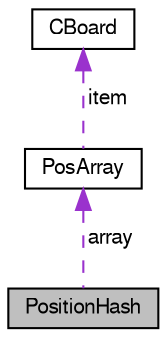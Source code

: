 digraph "PositionHash"
{
 // LATEX_PDF_SIZE
  bgcolor="transparent";
  edge [fontname="FreeSans",fontsize="10",labelfontname="FreeSans",labelfontsize="10"];
  node [fontname="FreeSans",fontsize="10",shape=record];
  Node1 [label="PositionHash",height=0.2,width=0.4,color="black", fillcolor="grey75", style="filled", fontcolor="black",tooltip=" "];
  Node2 -> Node1 [dir="back",color="darkorchid3",fontsize="10",style="dashed",label=" array" ,fontname="FreeSans"];
  Node2 [label="PosArray",height=0.2,width=0.4,color="black",URL="$structPosArray.html",tooltip=" "];
  Node3 -> Node2 [dir="back",color="darkorchid3",fontsize="10",style="dashed",label=" item" ,fontname="FreeSans"];
  Node3 [label="CBoard",height=0.2,width=0.4,color="black",URL="$structCBoard.html",tooltip=" "];
}
